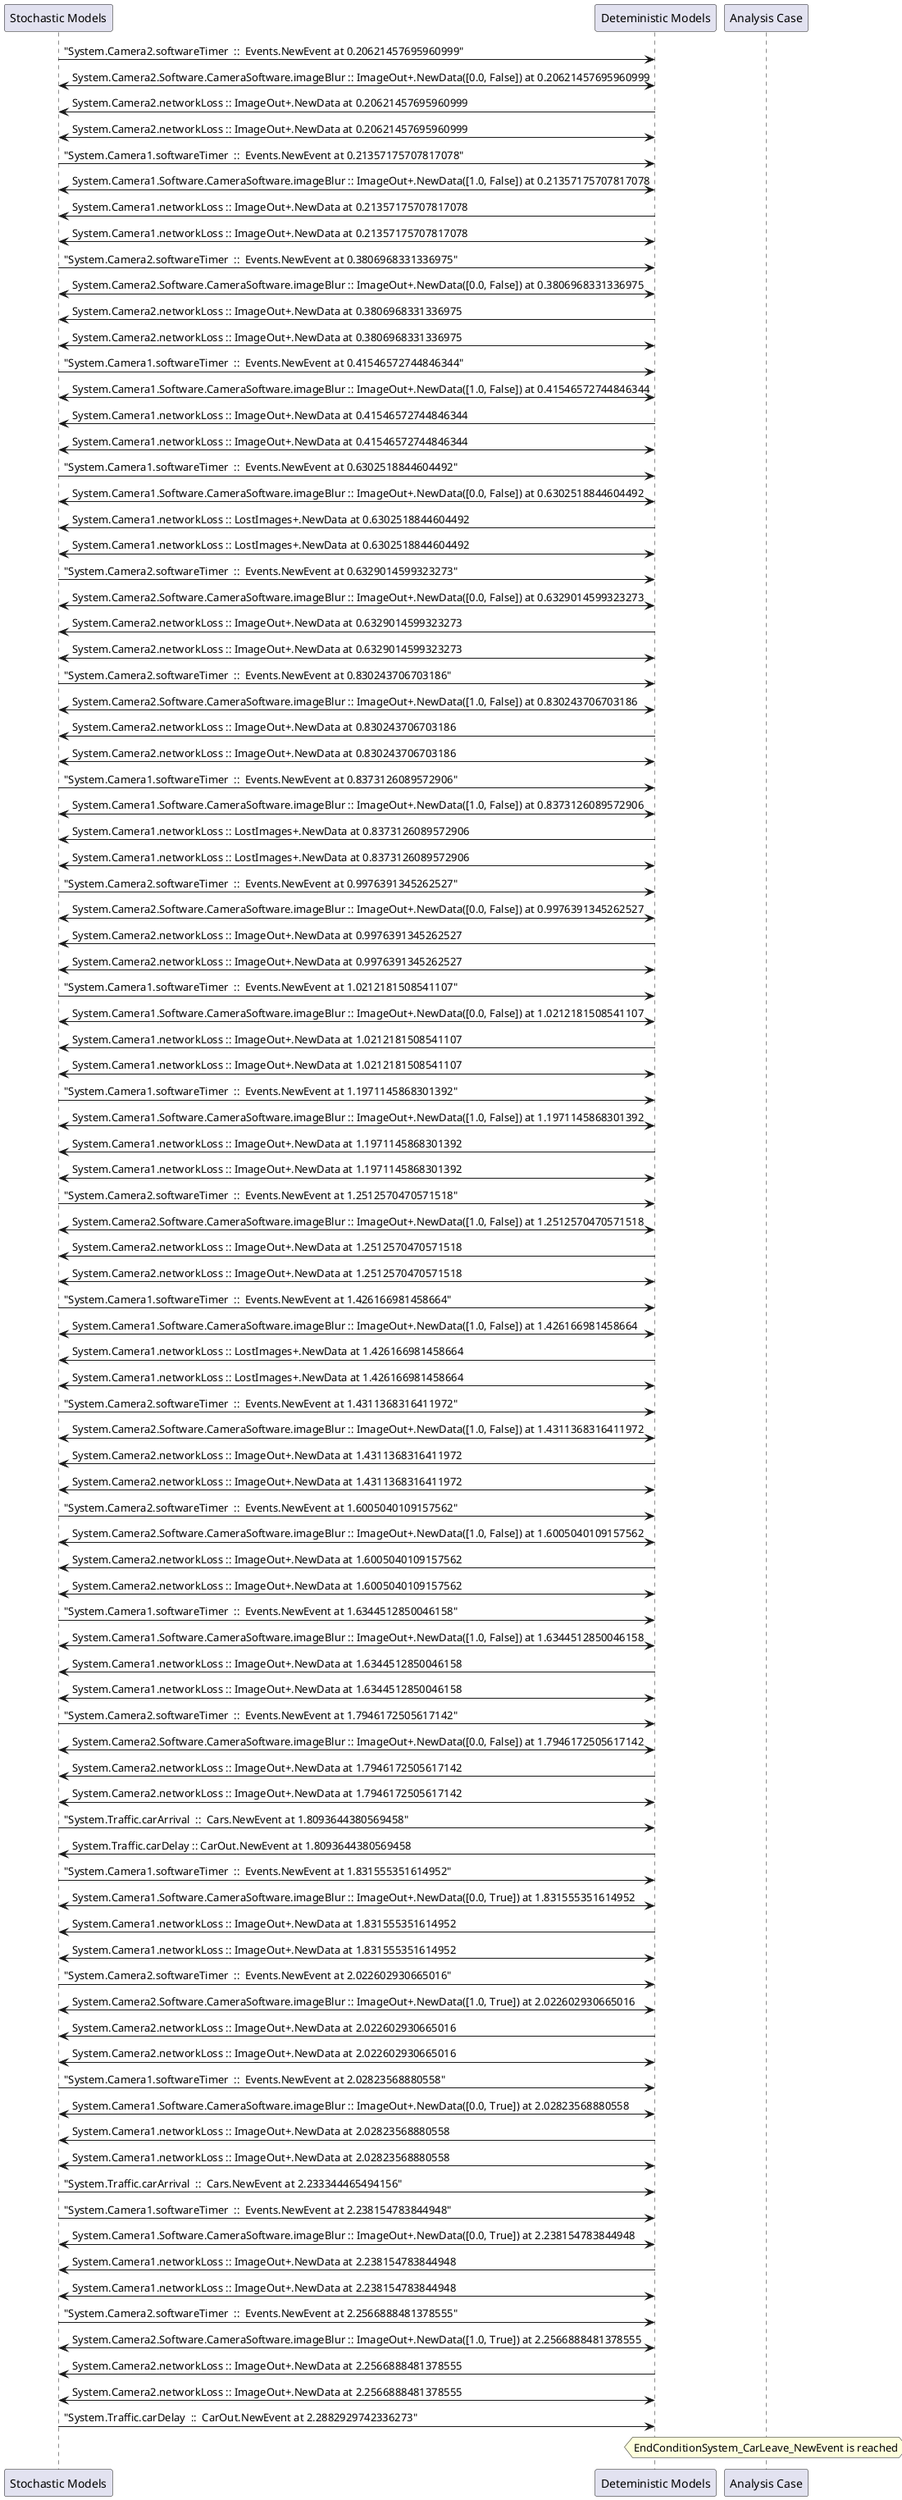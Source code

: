 
	@startuml
	participant "Stochastic Models" as stochmodel
	participant "Deteministic Models" as detmodel
	participant "Analysis Case" as analysis
	{12047_stop} stochmodel -> detmodel : "System.Camera2.softwareTimer  ::  Events.NewEvent at 0.20621457695960999"
detmodel <-> stochmodel : System.Camera2.Software.CameraSoftware.imageBlur :: ImageOut+.NewData([0.0, False]) at 0.20621457695960999
detmodel -> stochmodel : System.Camera2.networkLoss :: ImageOut+.NewData at 0.20621457695960999
detmodel <-> stochmodel : System.Camera2.networkLoss :: ImageOut+.NewData at 0.20621457695960999
{12032_stop} stochmodel -> detmodel : "System.Camera1.softwareTimer  ::  Events.NewEvent at 0.21357175707817078"
detmodel <-> stochmodel : System.Camera1.Software.CameraSoftware.imageBlur :: ImageOut+.NewData([1.0, False]) at 0.21357175707817078
detmodel -> stochmodel : System.Camera1.networkLoss :: ImageOut+.NewData at 0.21357175707817078
detmodel <-> stochmodel : System.Camera1.networkLoss :: ImageOut+.NewData at 0.21357175707817078
{12048_stop} stochmodel -> detmodel : "System.Camera2.softwareTimer  ::  Events.NewEvent at 0.3806968331336975"
detmodel <-> stochmodel : System.Camera2.Software.CameraSoftware.imageBlur :: ImageOut+.NewData([0.0, False]) at 0.3806968331336975
detmodel -> stochmodel : System.Camera2.networkLoss :: ImageOut+.NewData at 0.3806968331336975
detmodel <-> stochmodel : System.Camera2.networkLoss :: ImageOut+.NewData at 0.3806968331336975
{12033_stop} stochmodel -> detmodel : "System.Camera1.softwareTimer  ::  Events.NewEvent at 0.41546572744846344"
detmodel <-> stochmodel : System.Camera1.Software.CameraSoftware.imageBlur :: ImageOut+.NewData([1.0, False]) at 0.41546572744846344
detmodel -> stochmodel : System.Camera1.networkLoss :: ImageOut+.NewData at 0.41546572744846344
detmodel <-> stochmodel : System.Camera1.networkLoss :: ImageOut+.NewData at 0.41546572744846344
{12034_stop} stochmodel -> detmodel : "System.Camera1.softwareTimer  ::  Events.NewEvent at 0.6302518844604492"
detmodel <-> stochmodel : System.Camera1.Software.CameraSoftware.imageBlur :: ImageOut+.NewData([0.0, False]) at 0.6302518844604492
detmodel -> stochmodel : System.Camera1.networkLoss :: LostImages+.NewData at 0.6302518844604492
detmodel <-> stochmodel : System.Camera1.networkLoss :: LostImages+.NewData at 0.6302518844604492
{12049_stop} stochmodel -> detmodel : "System.Camera2.softwareTimer  ::  Events.NewEvent at 0.6329014599323273"
detmodel <-> stochmodel : System.Camera2.Software.CameraSoftware.imageBlur :: ImageOut+.NewData([0.0, False]) at 0.6329014599323273
detmodel -> stochmodel : System.Camera2.networkLoss :: ImageOut+.NewData at 0.6329014599323273
detmodel <-> stochmodel : System.Camera2.networkLoss :: ImageOut+.NewData at 0.6329014599323273
{12050_stop} stochmodel -> detmodel : "System.Camera2.softwareTimer  ::  Events.NewEvent at 0.830243706703186"
detmodel <-> stochmodel : System.Camera2.Software.CameraSoftware.imageBlur :: ImageOut+.NewData([1.0, False]) at 0.830243706703186
detmodel -> stochmodel : System.Camera2.networkLoss :: ImageOut+.NewData at 0.830243706703186
detmodel <-> stochmodel : System.Camera2.networkLoss :: ImageOut+.NewData at 0.830243706703186
{12035_stop} stochmodel -> detmodel : "System.Camera1.softwareTimer  ::  Events.NewEvent at 0.8373126089572906"
detmodel <-> stochmodel : System.Camera1.Software.CameraSoftware.imageBlur :: ImageOut+.NewData([1.0, False]) at 0.8373126089572906
detmodel -> stochmodel : System.Camera1.networkLoss :: LostImages+.NewData at 0.8373126089572906
detmodel <-> stochmodel : System.Camera1.networkLoss :: LostImages+.NewData at 0.8373126089572906
{12051_stop} stochmodel -> detmodel : "System.Camera2.softwareTimer  ::  Events.NewEvent at 0.9976391345262527"
detmodel <-> stochmodel : System.Camera2.Software.CameraSoftware.imageBlur :: ImageOut+.NewData([0.0, False]) at 0.9976391345262527
detmodel -> stochmodel : System.Camera2.networkLoss :: ImageOut+.NewData at 0.9976391345262527
detmodel <-> stochmodel : System.Camera2.networkLoss :: ImageOut+.NewData at 0.9976391345262527
{12036_stop} stochmodel -> detmodel : "System.Camera1.softwareTimer  ::  Events.NewEvent at 1.0212181508541107"
detmodel <-> stochmodel : System.Camera1.Software.CameraSoftware.imageBlur :: ImageOut+.NewData([0.0, False]) at 1.0212181508541107
detmodel -> stochmodel : System.Camera1.networkLoss :: ImageOut+.NewData at 1.0212181508541107
detmodel <-> stochmodel : System.Camera1.networkLoss :: ImageOut+.NewData at 1.0212181508541107
{12037_stop} stochmodel -> detmodel : "System.Camera1.softwareTimer  ::  Events.NewEvent at 1.1971145868301392"
detmodel <-> stochmodel : System.Camera1.Software.CameraSoftware.imageBlur :: ImageOut+.NewData([1.0, False]) at 1.1971145868301392
detmodel -> stochmodel : System.Camera1.networkLoss :: ImageOut+.NewData at 1.1971145868301392
detmodel <-> stochmodel : System.Camera1.networkLoss :: ImageOut+.NewData at 1.1971145868301392
{12052_stop} stochmodel -> detmodel : "System.Camera2.softwareTimer  ::  Events.NewEvent at 1.2512570470571518"
detmodel <-> stochmodel : System.Camera2.Software.CameraSoftware.imageBlur :: ImageOut+.NewData([1.0, False]) at 1.2512570470571518
detmodel -> stochmodel : System.Camera2.networkLoss :: ImageOut+.NewData at 1.2512570470571518
detmodel <-> stochmodel : System.Camera2.networkLoss :: ImageOut+.NewData at 1.2512570470571518
{12038_stop} stochmodel -> detmodel : "System.Camera1.softwareTimer  ::  Events.NewEvent at 1.426166981458664"
detmodel <-> stochmodel : System.Camera1.Software.CameraSoftware.imageBlur :: ImageOut+.NewData([1.0, False]) at 1.426166981458664
detmodel -> stochmodel : System.Camera1.networkLoss :: LostImages+.NewData at 1.426166981458664
detmodel <-> stochmodel : System.Camera1.networkLoss :: LostImages+.NewData at 1.426166981458664
{12053_stop} stochmodel -> detmodel : "System.Camera2.softwareTimer  ::  Events.NewEvent at 1.4311368316411972"
detmodel <-> stochmodel : System.Camera2.Software.CameraSoftware.imageBlur :: ImageOut+.NewData([1.0, False]) at 1.4311368316411972
detmodel -> stochmodel : System.Camera2.networkLoss :: ImageOut+.NewData at 1.4311368316411972
detmodel <-> stochmodel : System.Camera2.networkLoss :: ImageOut+.NewData at 1.4311368316411972
{12054_stop} stochmodel -> detmodel : "System.Camera2.softwareTimer  ::  Events.NewEvent at 1.6005040109157562"
detmodel <-> stochmodel : System.Camera2.Software.CameraSoftware.imageBlur :: ImageOut+.NewData([1.0, False]) at 1.6005040109157562
detmodel -> stochmodel : System.Camera2.networkLoss :: ImageOut+.NewData at 1.6005040109157562
detmodel <-> stochmodel : System.Camera2.networkLoss :: ImageOut+.NewData at 1.6005040109157562
{12039_stop} stochmodel -> detmodel : "System.Camera1.softwareTimer  ::  Events.NewEvent at 1.6344512850046158"
detmodel <-> stochmodel : System.Camera1.Software.CameraSoftware.imageBlur :: ImageOut+.NewData([1.0, False]) at 1.6344512850046158
detmodel -> stochmodel : System.Camera1.networkLoss :: ImageOut+.NewData at 1.6344512850046158
detmodel <-> stochmodel : System.Camera1.networkLoss :: ImageOut+.NewData at 1.6344512850046158
{12055_stop} stochmodel -> detmodel : "System.Camera2.softwareTimer  ::  Events.NewEvent at 1.7946172505617142"
detmodel <-> stochmodel : System.Camera2.Software.CameraSoftware.imageBlur :: ImageOut+.NewData([0.0, False]) at 1.7946172505617142
detmodel -> stochmodel : System.Camera2.networkLoss :: ImageOut+.NewData at 1.7946172505617142
detmodel <-> stochmodel : System.Camera2.networkLoss :: ImageOut+.NewData at 1.7946172505617142
{12062_stop} stochmodel -> detmodel : "System.Traffic.carArrival  ::  Cars.NewEvent at 1.8093644380569458"
{12066_start} detmodel -> stochmodel : System.Traffic.carDelay :: CarOut.NewEvent at 1.8093644380569458
{12040_stop} stochmodel -> detmodel : "System.Camera1.softwareTimer  ::  Events.NewEvent at 1.831555351614952"
detmodel <-> stochmodel : System.Camera1.Software.CameraSoftware.imageBlur :: ImageOut+.NewData([0.0, True]) at 1.831555351614952
detmodel -> stochmodel : System.Camera1.networkLoss :: ImageOut+.NewData at 1.831555351614952
detmodel <-> stochmodel : System.Camera1.networkLoss :: ImageOut+.NewData at 1.831555351614952
{12056_stop} stochmodel -> detmodel : "System.Camera2.softwareTimer  ::  Events.NewEvent at 2.022602930665016"
detmodel <-> stochmodel : System.Camera2.Software.CameraSoftware.imageBlur :: ImageOut+.NewData([1.0, True]) at 2.022602930665016
detmodel -> stochmodel : System.Camera2.networkLoss :: ImageOut+.NewData at 2.022602930665016
detmodel <-> stochmodel : System.Camera2.networkLoss :: ImageOut+.NewData at 2.022602930665016
{12041_stop} stochmodel -> detmodel : "System.Camera1.softwareTimer  ::  Events.NewEvent at 2.02823568880558"
detmodel <-> stochmodel : System.Camera1.Software.CameraSoftware.imageBlur :: ImageOut+.NewData([0.0, True]) at 2.02823568880558
detmodel -> stochmodel : System.Camera1.networkLoss :: ImageOut+.NewData at 2.02823568880558
detmodel <-> stochmodel : System.Camera1.networkLoss :: ImageOut+.NewData at 2.02823568880558
{12063_stop} stochmodel -> detmodel : "System.Traffic.carArrival  ::  Cars.NewEvent at 2.233344465494156"
{12042_stop} stochmodel -> detmodel : "System.Camera1.softwareTimer  ::  Events.NewEvent at 2.238154783844948"
detmodel <-> stochmodel : System.Camera1.Software.CameraSoftware.imageBlur :: ImageOut+.NewData([0.0, True]) at 2.238154783844948
detmodel -> stochmodel : System.Camera1.networkLoss :: ImageOut+.NewData at 2.238154783844948
detmodel <-> stochmodel : System.Camera1.networkLoss :: ImageOut+.NewData at 2.238154783844948
{12057_stop} stochmodel -> detmodel : "System.Camera2.softwareTimer  ::  Events.NewEvent at 2.2566888481378555"
detmodel <-> stochmodel : System.Camera2.Software.CameraSoftware.imageBlur :: ImageOut+.NewData([1.0, True]) at 2.2566888481378555
detmodel -> stochmodel : System.Camera2.networkLoss :: ImageOut+.NewData at 2.2566888481378555
detmodel <-> stochmodel : System.Camera2.networkLoss :: ImageOut+.NewData at 2.2566888481378555
{12066_stop} stochmodel -> detmodel : "System.Traffic.carDelay  ::  CarOut.NewEvent at 2.2882929742336273"
{12066_start} <-> {12066_stop} : delay
hnote over analysis 
EndConditionSystem_CarLeave_NewEvent is reached
endnote
@enduml